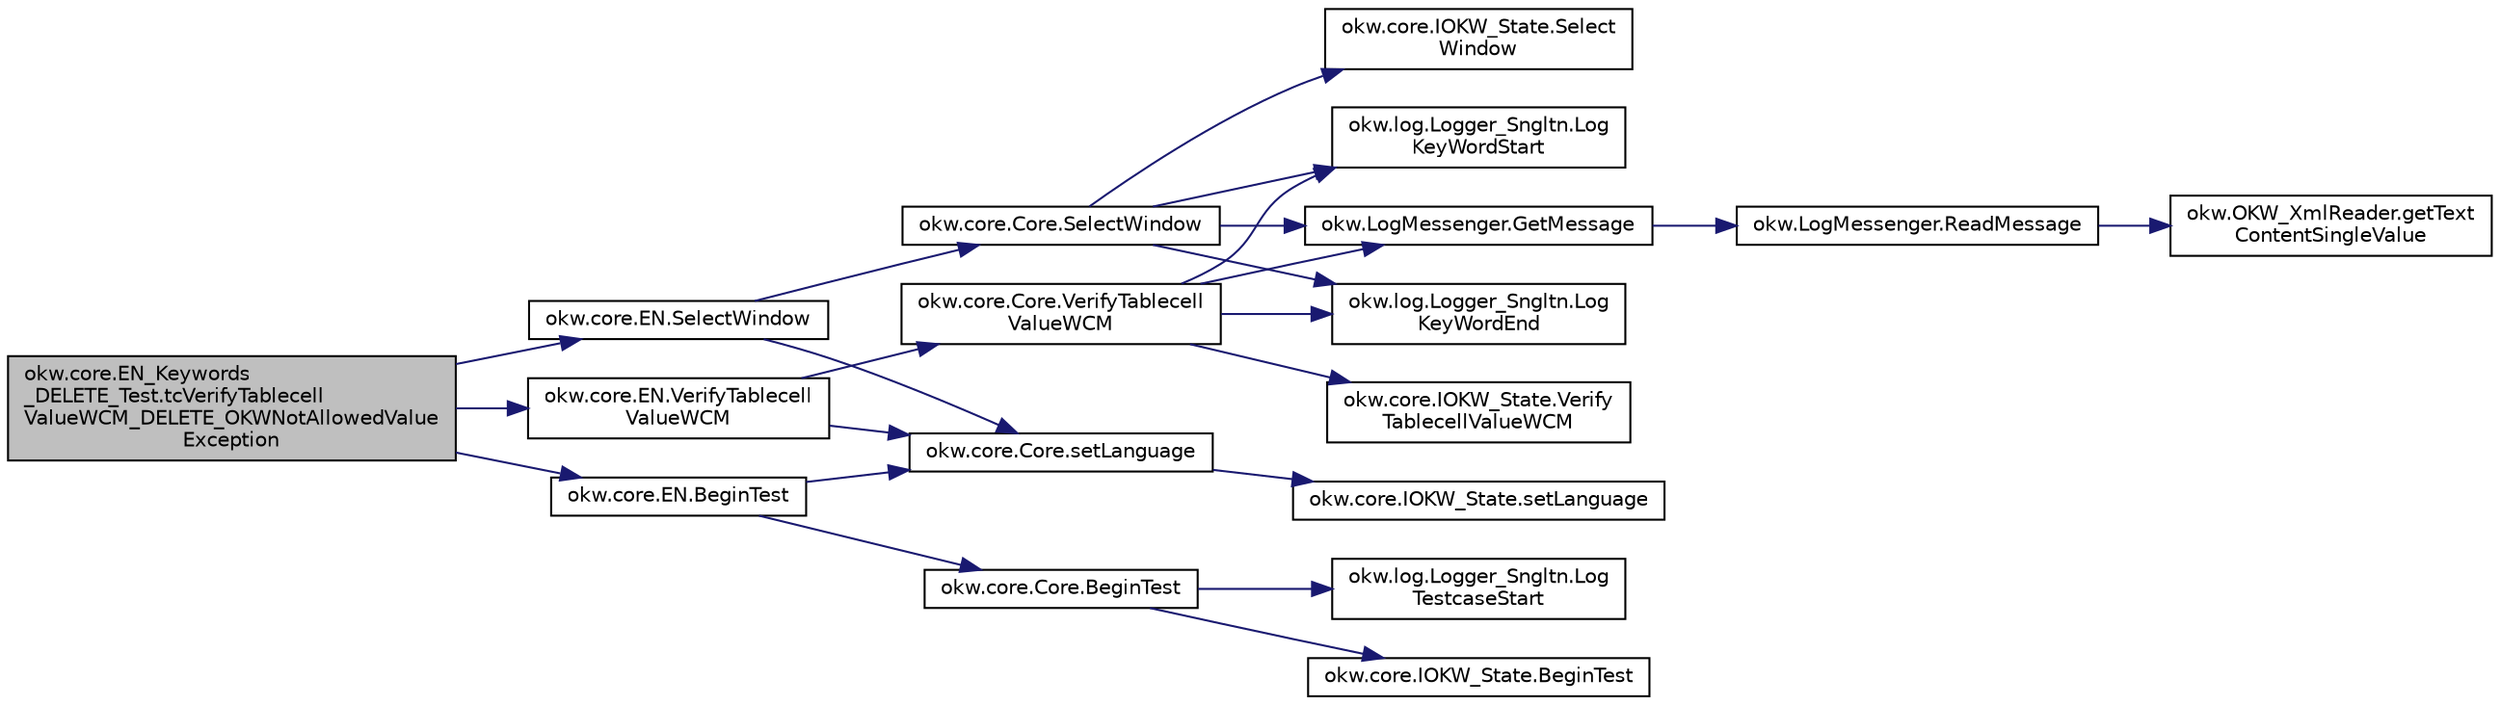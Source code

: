 digraph "okw.core.EN_Keywords_DELETE_Test.tcVerifyTablecellValueWCM_DELETE_OKWNotAllowedValueException"
{
 // INTERACTIVE_SVG=YES
 // LATEX_PDF_SIZE
  edge [fontname="Helvetica",fontsize="10",labelfontname="Helvetica",labelfontsize="10"];
  node [fontname="Helvetica",fontsize="10",shape=record];
  rankdir="LR";
  Node229 [label="okw.core.EN_Keywords\l_DELETE_Test.tcVerifyTablecell\lValueWCM_DELETE_OKWNotAllowedValue\lException",height=0.2,width=0.4,color="black", fillcolor="grey75", style="filled", fontcolor="black",tooltip=" "];
  Node229 -> Node230 [color="midnightblue",fontsize="10",style="solid",fontname="Helvetica"];
  Node230 [label="okw.core.EN.BeginTest",height=0.2,width=0.4,color="black", fillcolor="white", style="filled",URL="$classokw_1_1core_1_1_e_n.html#aef613b0a3e6bb8a9623984db145cae69",tooltip="Markiert den Anfang eines neuen Testfalls."];
  Node230 -> Node231 [color="midnightblue",fontsize="10",style="solid",fontname="Helvetica"];
  Node231 [label="okw.core.Core.setLanguage",height=0.2,width=0.4,color="black", fillcolor="white", style="filled",URL="$classokw_1_1core_1_1_core.html#ab4e0f723d27cb11c944ec4c82c426100",tooltip="Setzt die Sprache auf den gegebenen wert Language."];
  Node231 -> Node232 [color="midnightblue",fontsize="10",style="solid",fontname="Helvetica"];
  Node232 [label="okw.core.IOKW_State.setLanguage",height=0.2,width=0.4,color="black", fillcolor="white", style="filled",URL="$interfaceokw_1_1core_1_1_i_o_k_w___state.html#a866baa0bde08a47418f54d63bdb56097",tooltip="Interne Methode zum setzen der Sprache für die sprachabhängigen Ausgaben der Dokumentation (Log)."];
  Node230 -> Node233 [color="midnightblue",fontsize="10",style="solid",fontname="Helvetica"];
  Node233 [label="okw.core.Core.BeginTest",height=0.2,width=0.4,color="black", fillcolor="white", style="filled",URL="$classokw_1_1core_1_1_core.html#acfefe92468c9eb9e951846372726c4d8",tooltip="Markiert den Anfang eines neuen Testfalls."];
  Node233 -> Node234 [color="midnightblue",fontsize="10",style="solid",fontname="Helvetica"];
  Node234 [label="okw.log.Logger_Sngltn.Log\lTestcaseStart",height=0.2,width=0.4,color="black", fillcolor="white", style="filled",URL="$classokw_1_1log_1_1_logger___sngltn.html#a60f4ad59db847ae61df928f9920f3deb",tooltip="Ausgabe des Testfalls."];
  Node233 -> Node235 [color="midnightblue",fontsize="10",style="solid",fontname="Helvetica"];
  Node235 [label="okw.core.IOKW_State.BeginTest",height=0.2,width=0.4,color="black", fillcolor="white", style="filled",URL="$interfaceokw_1_1core_1_1_i_o_k_w___state.html#ae5480ddb1fc37eade5d899d335bc4b13",tooltip="Markiert den Anfang eines neuen Testfalls."];
  Node229 -> Node236 [color="midnightblue",fontsize="10",style="solid",fontname="Helvetica"];
  Node236 [label="okw.core.EN.SelectWindow",height=0.2,width=0.4,color="black", fillcolor="white", style="filled",URL="$classokw_1_1core_1_1_e_n.html#a2b61c2b39a9cfdbdfd25fe0e3d43785b",tooltip="Setzt den Kontext auf das gegebene Fenster."];
  Node236 -> Node231 [color="midnightblue",fontsize="10",style="solid",fontname="Helvetica"];
  Node236 -> Node237 [color="midnightblue",fontsize="10",style="solid",fontname="Helvetica"];
  Node237 [label="okw.core.Core.SelectWindow",height=0.2,width=0.4,color="black", fillcolor="white", style="filled",URL="$classokw_1_1core_1_1_core.html#a6a68660eb5e34965522896e2a5c48314",tooltip="Setzt den Kontext auf das gegebene Fenster."];
  Node237 -> Node238 [color="midnightblue",fontsize="10",style="solid",fontname="Helvetica"];
  Node238 [label="okw.log.Logger_Sngltn.Log\lKeyWordStart",height=0.2,width=0.4,color="black", fillcolor="white", style="filled",URL="$classokw_1_1log_1_1_logger___sngltn.html#a70ec25e200e00ecefc544e8fd371d2ef",tooltip="Ausgabe eines Schlüsselwortes."];
  Node237 -> Node239 [color="midnightblue",fontsize="10",style="solid",fontname="Helvetica"];
  Node239 [label="okw.LogMessenger.GetMessage",height=0.2,width=0.4,color="black", fillcolor="white", style="filled",URL="$classokw_1_1_log_messenger.html#af225d1f037d47b3b085175c09d78bdd2",tooltip="Holt die Log-Meldung für MethodeNmae/Textkey ohne weitere Parameter."];
  Node239 -> Node240 [color="midnightblue",fontsize="10",style="solid",fontname="Helvetica"];
  Node240 [label="okw.LogMessenger.ReadMessage",height=0.2,width=0.4,color="black", fillcolor="white", style="filled",URL="$classokw_1_1_log_messenger.html#a530cd6ab82ec82a04206a2e976ec06e3",tooltip="Interne Kernfunktion holt die Log-Meldung mit Platzhaltern aus der XML-Datei."];
  Node240 -> Node241 [color="midnightblue",fontsize="10",style="solid",fontname="Helvetica"];
  Node241 [label="okw.OKW_XmlReader.getText\lContentSingleValue",height=0.2,width=0.4,color="black", fillcolor="white", style="filled",URL="$classokw_1_1_o_k_w___xml_reader.html#ab920b5335a2e1429c14cc5f8e79f39eb",tooltip="Lies den TextContent eines Tag."];
  Node237 -> Node242 [color="midnightblue",fontsize="10",style="solid",fontname="Helvetica"];
  Node242 [label="okw.core.IOKW_State.Select\lWindow",height=0.2,width=0.4,color="black", fillcolor="white", style="filled",URL="$interfaceokw_1_1core_1_1_i_o_k_w___state.html#ad4fc9610ed5b1176590a45b55e6ac7f0",tooltip="Setzt den Kontext auf das gegebene Fenster."];
  Node237 -> Node243 [color="midnightblue",fontsize="10",style="solid",fontname="Helvetica"];
  Node243 [label="okw.log.Logger_Sngltn.Log\lKeyWordEnd",height=0.2,width=0.4,color="black", fillcolor="white", style="filled",URL="$classokw_1_1log_1_1_logger___sngltn.html#aa7d2da98631d21644da70c187f03155e",tooltip="LogKeyWordEnd:"];
  Node229 -> Node244 [color="midnightblue",fontsize="10",style="solid",fontname="Helvetica"];
  Node244 [label="okw.core.EN.VerifyTablecell\lValueWCM",height=0.2,width=0.4,color="black", fillcolor="white", style="filled",URL="$classokw_1_1core_1_1_e_n.html#aae92a9bb1e550b16be588fbd38c39038",tooltip="Vergleicht den Inhalt der gegebenen Tabellenzelle mit dem erwarteten Wert."];
  Node244 -> Node231 [color="midnightblue",fontsize="10",style="solid",fontname="Helvetica"];
  Node244 -> Node245 [color="midnightblue",fontsize="10",style="solid",fontname="Helvetica"];
  Node245 [label="okw.core.Core.VerifyTablecell\lValueWCM",height=0.2,width=0.4,color="black", fillcolor="white", style="filled",URL="$classokw_1_1core_1_1_core.html#add884d5c22a8a05b762e3bc06a7ed02a",tooltip="Vergleicht den Inhalt der gegebenen Tabellenzelle mit dem erwarteten Wert."];
  Node245 -> Node238 [color="midnightblue",fontsize="10",style="solid",fontname="Helvetica"];
  Node245 -> Node239 [color="midnightblue",fontsize="10",style="solid",fontname="Helvetica"];
  Node245 -> Node246 [color="midnightblue",fontsize="10",style="solid",fontname="Helvetica"];
  Node246 [label="okw.core.IOKW_State.Verify\lTablecellValueWCM",height=0.2,width=0.4,color="black", fillcolor="white", style="filled",URL="$interfaceokw_1_1core_1_1_i_o_k_w___state.html#a3f9d14b5445fc5a5432483c302baf2c4",tooltip="Vergleicht den Inhalt der gegebenen Tabellenzelle mit dem erwarteten Wert."];
  Node245 -> Node243 [color="midnightblue",fontsize="10",style="solid",fontname="Helvetica"];
}
